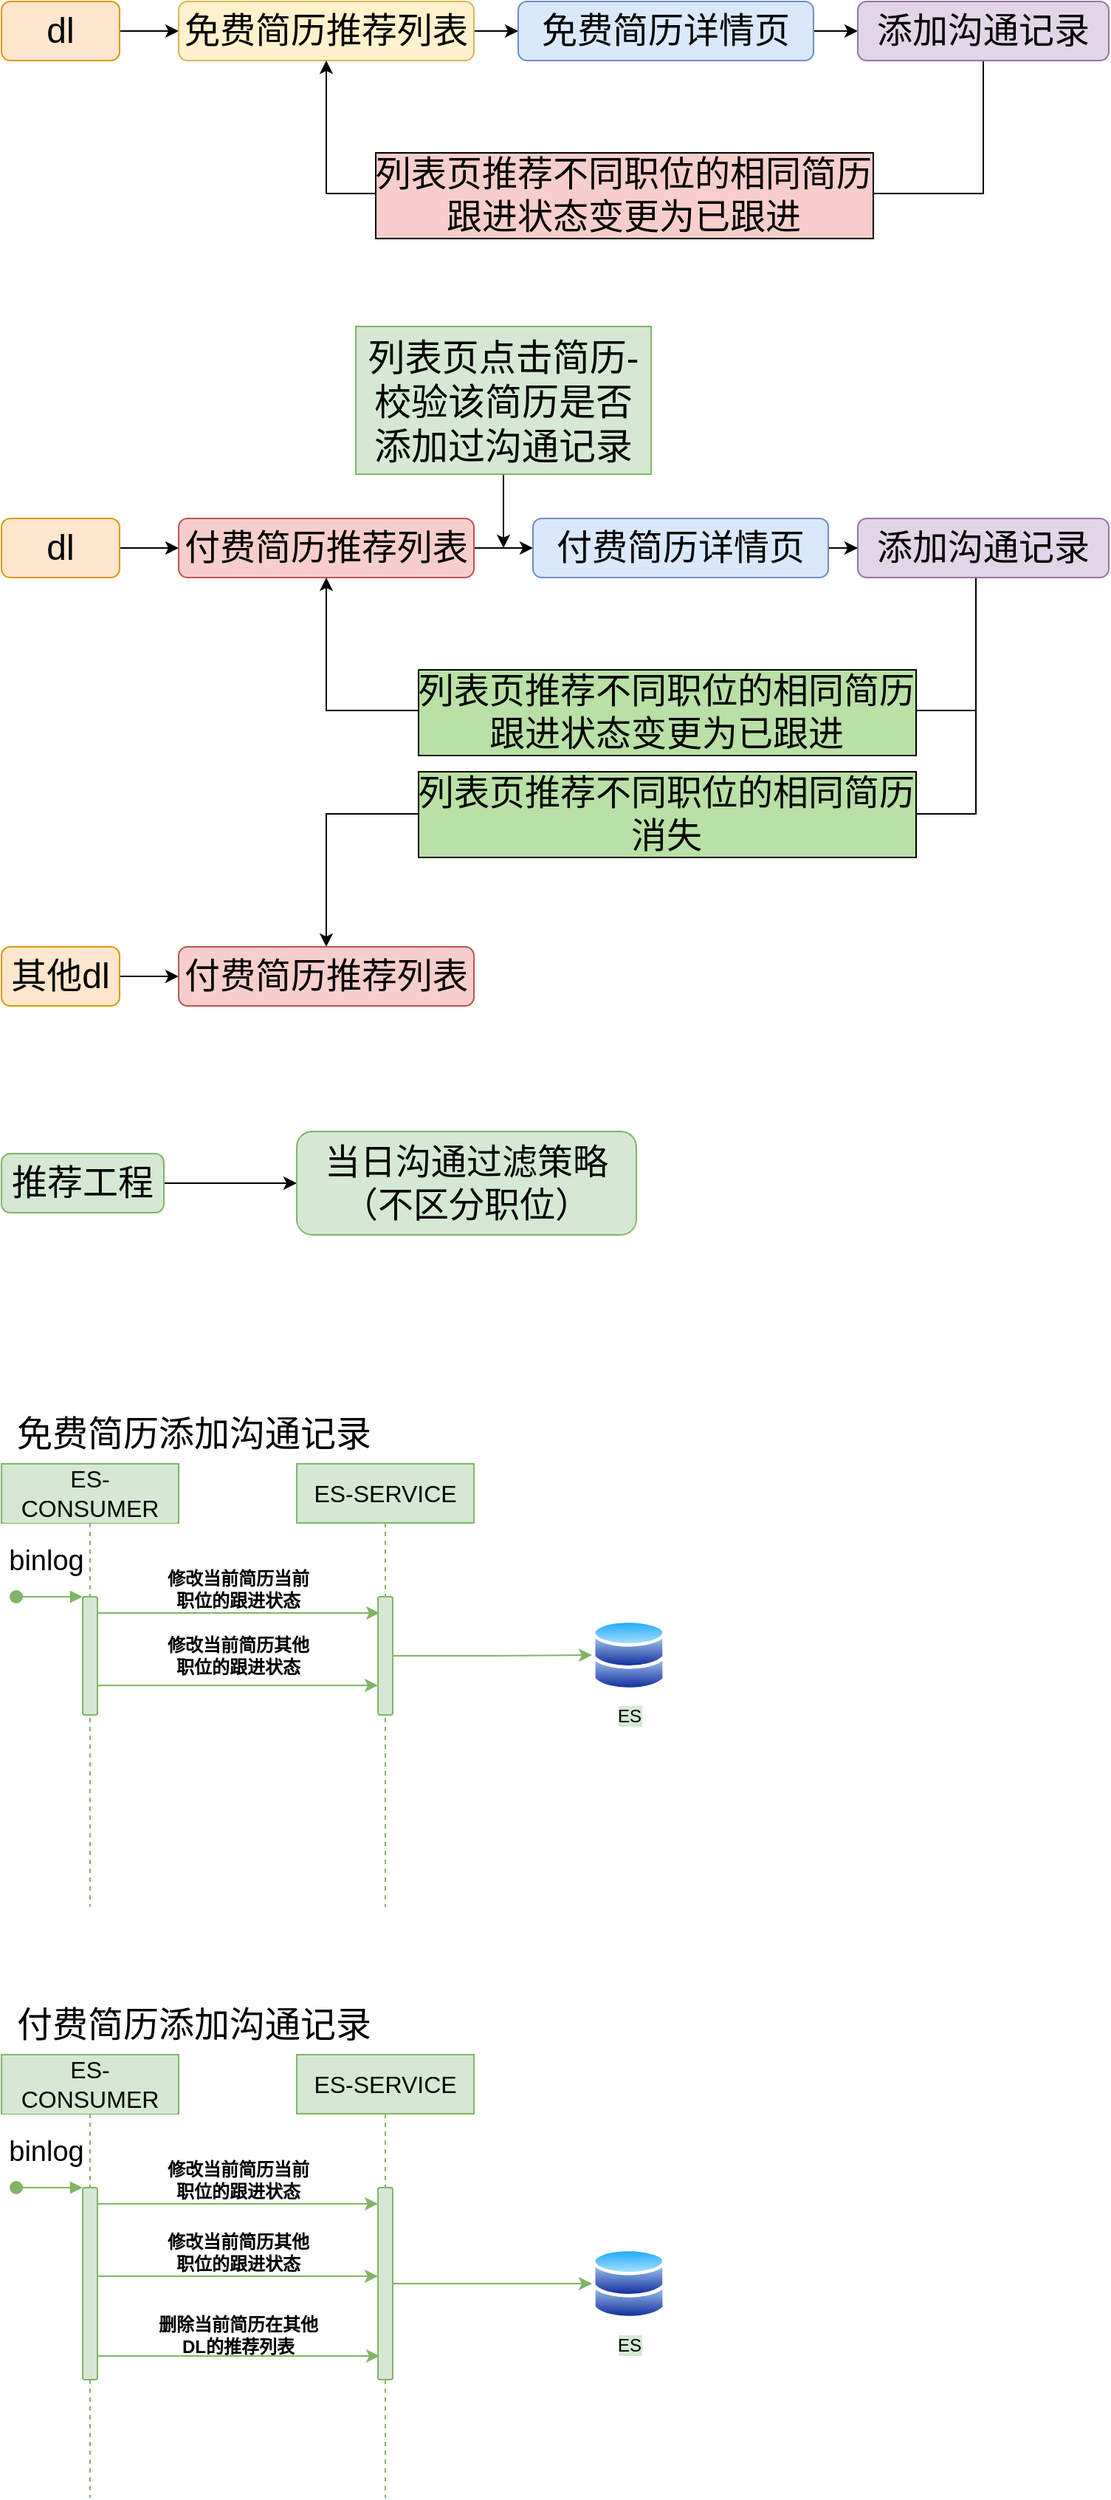 <mxfile version="20.4.1" type="github">
  <diagram id="sYPm4JJddVuIYyghLmJY" name="第 1 页">
    <mxGraphModel dx="1351" dy="929" grid="0" gridSize="10" guides="1" tooltips="1" connect="1" arrows="1" fold="1" page="0" pageScale="1" pageWidth="827" pageHeight="1169" math="0" shadow="0">
      <root>
        <mxCell id="0" />
        <mxCell id="1" parent="0" />
        <mxCell id="LWuJ64vNX8WBU4MSDf6A-3" value="" style="edgeStyle=orthogonalEdgeStyle;rounded=0;orthogonalLoop=1;jettySize=auto;html=1;fontSize=24;" edge="1" parent="1" source="LWuJ64vNX8WBU4MSDf6A-1" target="LWuJ64vNX8WBU4MSDf6A-2">
          <mxGeometry relative="1" as="geometry" />
        </mxCell>
        <mxCell id="LWuJ64vNX8WBU4MSDf6A-1" value="dl" style="rounded=1;whiteSpace=wrap;html=1;fontSize=24;fillColor=#ffe6cc;strokeColor=#d79b00;" vertex="1" parent="1">
          <mxGeometry x="-120" y="-20" width="80" height="40" as="geometry" />
        </mxCell>
        <mxCell id="LWuJ64vNX8WBU4MSDf6A-5" value="" style="edgeStyle=orthogonalEdgeStyle;rounded=0;orthogonalLoop=1;jettySize=auto;html=1;fontSize=24;" edge="1" parent="1" source="LWuJ64vNX8WBU4MSDf6A-2" target="LWuJ64vNX8WBU4MSDf6A-4">
          <mxGeometry relative="1" as="geometry" />
        </mxCell>
        <mxCell id="LWuJ64vNX8WBU4MSDf6A-2" value="免费简历推荐列表" style="rounded=1;whiteSpace=wrap;html=1;fontSize=24;fillColor=#fff2cc;strokeColor=#d6b656;" vertex="1" parent="1">
          <mxGeometry y="-20" width="200" height="40" as="geometry" />
        </mxCell>
        <mxCell id="LWuJ64vNX8WBU4MSDf6A-7" value="" style="edgeStyle=orthogonalEdgeStyle;rounded=0;orthogonalLoop=1;jettySize=auto;html=1;fontSize=24;" edge="1" parent="1" source="LWuJ64vNX8WBU4MSDf6A-4" target="LWuJ64vNX8WBU4MSDf6A-6">
          <mxGeometry relative="1" as="geometry" />
        </mxCell>
        <mxCell id="LWuJ64vNX8WBU4MSDf6A-4" value="免费简历详情页" style="rounded=1;whiteSpace=wrap;html=1;fontSize=24;fillColor=#dae8fc;strokeColor=#6c8ebf;" vertex="1" parent="1">
          <mxGeometry x="230" y="-20" width="200" height="40" as="geometry" />
        </mxCell>
        <mxCell id="LWuJ64vNX8WBU4MSDf6A-21" style="edgeStyle=orthogonalEdgeStyle;rounded=0;orthogonalLoop=1;jettySize=auto;html=1;entryX=0.5;entryY=1;entryDx=0;entryDy=0;fontSize=24;" edge="1" parent="1" source="LWuJ64vNX8WBU4MSDf6A-6" target="LWuJ64vNX8WBU4MSDf6A-2">
          <mxGeometry relative="1" as="geometry">
            <Array as="points">
              <mxPoint x="545" y="110" />
              <mxPoint x="100" y="110" />
            </Array>
          </mxGeometry>
        </mxCell>
        <mxCell id="LWuJ64vNX8WBU4MSDf6A-22" value="列表页推荐不同职位的相同简历&lt;br&gt;跟进状态变更为已跟进" style="edgeLabel;html=1;align=center;verticalAlign=middle;resizable=0;points=[];fontSize=24;labelBorderColor=#000000;labelBackgroundColor=#F8CECC;" vertex="1" connectable="0" parent="LWuJ64vNX8WBU4MSDf6A-21">
          <mxGeometry x="0.069" y="1" relative="1" as="geometry">
            <mxPoint as="offset" />
          </mxGeometry>
        </mxCell>
        <mxCell id="LWuJ64vNX8WBU4MSDf6A-6" value="添加沟通记录" style="rounded=1;whiteSpace=wrap;html=1;fontSize=24;fillColor=#e1d5e7;strokeColor=#9673a6;" vertex="1" parent="1">
          <mxGeometry x="460" y="-20" width="170" height="40" as="geometry" />
        </mxCell>
        <mxCell id="LWuJ64vNX8WBU4MSDf6A-32" value="" style="edgeStyle=orthogonalEdgeStyle;rounded=0;orthogonalLoop=1;jettySize=auto;html=1;fontSize=24;" edge="1" parent="1" source="LWuJ64vNX8WBU4MSDf6A-33" target="LWuJ64vNX8WBU4MSDf6A-35">
          <mxGeometry relative="1" as="geometry" />
        </mxCell>
        <mxCell id="LWuJ64vNX8WBU4MSDf6A-33" value="dl" style="rounded=1;whiteSpace=wrap;html=1;fontSize=24;fillColor=#ffe6cc;strokeColor=#d79b00;" vertex="1" parent="1">
          <mxGeometry x="-120" y="330" width="80" height="40" as="geometry" />
        </mxCell>
        <mxCell id="LWuJ64vNX8WBU4MSDf6A-34" value="" style="edgeStyle=orthogonalEdgeStyle;rounded=0;orthogonalLoop=1;jettySize=auto;html=1;fontSize=24;" edge="1" parent="1" source="LWuJ64vNX8WBU4MSDf6A-35" target="LWuJ64vNX8WBU4MSDf6A-37">
          <mxGeometry relative="1" as="geometry" />
        </mxCell>
        <mxCell id="LWuJ64vNX8WBU4MSDf6A-35" value="付费简历推荐列表" style="rounded=1;whiteSpace=wrap;html=1;fontSize=24;fillColor=#f8cecc;strokeColor=#b85450;" vertex="1" parent="1">
          <mxGeometry y="330" width="200" height="40" as="geometry" />
        </mxCell>
        <mxCell id="LWuJ64vNX8WBU4MSDf6A-36" value="" style="edgeStyle=orthogonalEdgeStyle;rounded=0;orthogonalLoop=1;jettySize=auto;html=1;fontSize=24;" edge="1" parent="1" source="LWuJ64vNX8WBU4MSDf6A-37" target="LWuJ64vNX8WBU4MSDf6A-40">
          <mxGeometry relative="1" as="geometry" />
        </mxCell>
        <mxCell id="LWuJ64vNX8WBU4MSDf6A-37" value="付费简历详情页" style="rounded=1;whiteSpace=wrap;html=1;fontSize=24;fillColor=#dae8fc;strokeColor=#6c8ebf;" vertex="1" parent="1">
          <mxGeometry x="240" y="330" width="200" height="40" as="geometry" />
        </mxCell>
        <mxCell id="LWuJ64vNX8WBU4MSDf6A-38" style="edgeStyle=orthogonalEdgeStyle;rounded=0;orthogonalLoop=1;jettySize=auto;html=1;entryX=0.5;entryY=1;entryDx=0;entryDy=0;fontSize=24;" edge="1" parent="1" source="LWuJ64vNX8WBU4MSDf6A-40" target="LWuJ64vNX8WBU4MSDf6A-35">
          <mxGeometry relative="1" as="geometry">
            <Array as="points">
              <mxPoint x="540" y="460" />
              <mxPoint x="100" y="460" />
            </Array>
          </mxGeometry>
        </mxCell>
        <mxCell id="LWuJ64vNX8WBU4MSDf6A-39" value="列表页推荐不同职位的相同简历&lt;br&gt;跟进状态变更为已跟进" style="edgeLabel;html=1;align=center;verticalAlign=middle;resizable=0;points=[];fontSize=24;labelBorderColor=#000000;labelBackgroundColor=#B9E0A5;" vertex="1" connectable="0" parent="LWuJ64vNX8WBU4MSDf6A-38">
          <mxGeometry x="0.069" y="1" relative="1" as="geometry">
            <mxPoint x="31" as="offset" />
          </mxGeometry>
        </mxCell>
        <mxCell id="LWuJ64vNX8WBU4MSDf6A-46" style="edgeStyle=orthogonalEdgeStyle;rounded=0;orthogonalLoop=1;jettySize=auto;html=1;fontSize=24;entryX=0.5;entryY=0;entryDx=0;entryDy=0;" edge="1" parent="1" target="LWuJ64vNX8WBU4MSDf6A-44">
          <mxGeometry relative="1" as="geometry">
            <mxPoint x="590" y="370" as="sourcePoint" />
            <mxPoint x="140" y="707" as="targetPoint" />
            <Array as="points">
              <mxPoint x="540" y="370" />
              <mxPoint x="540" y="530" />
              <mxPoint x="100" y="530" />
            </Array>
          </mxGeometry>
        </mxCell>
        <mxCell id="LWuJ64vNX8WBU4MSDf6A-47" value="&lt;span style=&quot;&quot;&gt;列表页推荐不同职位的相同简历&lt;/span&gt;&lt;br&gt;消失" style="edgeLabel;html=1;align=center;verticalAlign=middle;resizable=0;points=[];fontSize=24;labelBorderColor=default;labelBackgroundColor=#B9E0A5;" vertex="1" connectable="0" parent="LWuJ64vNX8WBU4MSDf6A-46">
          <mxGeometry x="0.236" y="3" relative="1" as="geometry">
            <mxPoint x="37" y="-3" as="offset" />
          </mxGeometry>
        </mxCell>
        <mxCell id="LWuJ64vNX8WBU4MSDf6A-40" value="添加沟通记录" style="rounded=1;whiteSpace=wrap;html=1;fontSize=24;fillColor=#e1d5e7;strokeColor=#9673a6;" vertex="1" parent="1">
          <mxGeometry x="460" y="330" width="170" height="40" as="geometry" />
        </mxCell>
        <mxCell id="LWuJ64vNX8WBU4MSDf6A-45" style="edgeStyle=orthogonalEdgeStyle;rounded=0;orthogonalLoop=1;jettySize=auto;html=1;entryX=0;entryY=0.5;entryDx=0;entryDy=0;fontSize=24;" edge="1" parent="1" source="LWuJ64vNX8WBU4MSDf6A-41" target="LWuJ64vNX8WBU4MSDf6A-44">
          <mxGeometry relative="1" as="geometry" />
        </mxCell>
        <mxCell id="LWuJ64vNX8WBU4MSDf6A-41" value="其他dl" style="rounded=1;whiteSpace=wrap;html=1;fontSize=24;fillColor=#ffe6cc;strokeColor=#d79b00;" vertex="1" parent="1">
          <mxGeometry x="-120" y="620" width="80" height="40" as="geometry" />
        </mxCell>
        <mxCell id="LWuJ64vNX8WBU4MSDf6A-44" value="付费简历推荐列表" style="rounded=1;whiteSpace=wrap;html=1;fontSize=24;fillColor=#f8cecc;strokeColor=#b85450;" vertex="1" parent="1">
          <mxGeometry y="620" width="200" height="40" as="geometry" />
        </mxCell>
        <mxCell id="LWuJ64vNX8WBU4MSDf6A-53" style="edgeStyle=orthogonalEdgeStyle;rounded=0;orthogonalLoop=1;jettySize=auto;html=1;fontSize=25;" edge="1" parent="1" source="LWuJ64vNX8WBU4MSDf6A-48">
          <mxGeometry relative="1" as="geometry">
            <mxPoint x="220" y="350" as="targetPoint" />
            <Array as="points">
              <mxPoint x="220" y="290" />
              <mxPoint x="220" y="290" />
            </Array>
          </mxGeometry>
        </mxCell>
        <mxCell id="LWuJ64vNX8WBU4MSDf6A-48" value="列表页点击简历-校验该简历是否添加过沟通记录" style="rounded=0;whiteSpace=wrap;html=1;labelBackgroundColor=#D5E8D4;labelBorderColor=none;fontSize=25;fillColor=#d5e8d4;strokeColor=#82b366;" vertex="1" parent="1">
          <mxGeometry x="120" y="200" width="200" height="100" as="geometry" />
        </mxCell>
        <mxCell id="LWuJ64vNX8WBU4MSDf6A-54" value="ES-CONSUMER" style="shape=umlLifeline;perimeter=lifelinePerimeter;whiteSpace=wrap;html=1;container=1;collapsible=0;recursiveResize=0;outlineConnect=0;rounded=0;fontFamily=Helvetica;fontSize=16;strokeColor=#82b366;fillColor=#d5e8d4;labelBackgroundColor=#D5E8D4;labelBorderColor=none;" vertex="1" parent="1">
          <mxGeometry x="-120" y="970" width="120" height="300" as="geometry" />
        </mxCell>
        <mxCell id="LWuJ64vNX8WBU4MSDf6A-55" value="" style="html=1;points=[];perimeter=orthogonalPerimeter;rounded=1;fontFamily=Helvetica;fontSize=19;strokeColor=#82b366;fillColor=#d5e8d4;labelBackgroundColor=#D5E8D4;labelBorderColor=none;" vertex="1" parent="LWuJ64vNX8WBU4MSDf6A-54">
          <mxGeometry x="55" y="90" width="10" height="80" as="geometry" />
        </mxCell>
        <mxCell id="LWuJ64vNX8WBU4MSDf6A-56" value="binlog" style="html=1;verticalAlign=bottom;startArrow=oval;endArrow=block;startSize=8;rounded=0;fontFamily=Helvetica;fontSize=19;fontColor=default;fillColor=#d5e8d4;strokeColor=#82b366;" edge="1" parent="LWuJ64vNX8WBU4MSDf6A-54" target="LWuJ64vNX8WBU4MSDf6A-55">
          <mxGeometry x="-0.111" y="10" relative="1" as="geometry">
            <mxPoint x="10" y="90" as="sourcePoint" />
            <mxPoint as="offset" />
          </mxGeometry>
        </mxCell>
        <mxCell id="LWuJ64vNX8WBU4MSDf6A-60" value="ES-SERVICE" style="shape=umlLifeline;perimeter=lifelinePerimeter;whiteSpace=wrap;html=1;container=1;collapsible=0;recursiveResize=0;outlineConnect=0;rounded=0;fontFamily=Helvetica;fontSize=16;strokeColor=#82b366;fillColor=#d5e8d4;labelBackgroundColor=#D5E8D4;labelBorderColor=none;" vertex="1" parent="1">
          <mxGeometry x="80" y="970" width="120" height="300" as="geometry" />
        </mxCell>
        <mxCell id="LWuJ64vNX8WBU4MSDf6A-61" value="" style="html=1;points=[];perimeter=orthogonalPerimeter;rounded=1;fontFamily=Helvetica;fontSize=19;strokeColor=#82b366;fillColor=#d5e8d4;labelBackgroundColor=#D5E8D4;labelBorderColor=none;" vertex="1" parent="LWuJ64vNX8WBU4MSDf6A-60">
          <mxGeometry x="55" y="90" width="10" height="80" as="geometry" />
        </mxCell>
        <mxCell id="LWuJ64vNX8WBU4MSDf6A-64" style="edgeStyle=orthogonalEdgeStyle;rounded=0;orthogonalLoop=1;jettySize=auto;html=1;entryX=0.1;entryY=0.138;entryDx=0;entryDy=0;entryPerimeter=0;fontSize=25;fillColor=#d5e8d4;strokeColor=#82b366;" edge="1" parent="1" source="LWuJ64vNX8WBU4MSDf6A-55" target="LWuJ64vNX8WBU4MSDf6A-61">
          <mxGeometry relative="1" as="geometry">
            <Array as="points">
              <mxPoint y="1071" />
              <mxPoint y="1071" />
            </Array>
          </mxGeometry>
        </mxCell>
        <mxCell id="LWuJ64vNX8WBU4MSDf6A-65" value="修改当前简历当前&lt;br&gt;职位的跟进状态" style="text;html=1;align=center;verticalAlign=middle;resizable=0;points=[];autosize=1;strokeColor=none;fillColor=none;fontSize=12;fontStyle=1" vertex="1" parent="1">
          <mxGeometry x="-20" y="1035" width="120" height="40" as="geometry" />
        </mxCell>
        <mxCell id="LWuJ64vNX8WBU4MSDf6A-67" value="ES&lt;br&gt;" style="aspect=fixed;perimeter=ellipsePerimeter;html=1;align=center;shadow=0;dashed=0;spacingTop=3;image;image=img/lib/active_directory/databases.svg;rounded=0;labelBackgroundColor=#D5E8D4;labelBorderColor=none;fontSize=12;" vertex="1" parent="1">
          <mxGeometry x="280" y="1075" width="50" height="49" as="geometry" />
        </mxCell>
        <mxCell id="LWuJ64vNX8WBU4MSDf6A-68" style="edgeStyle=orthogonalEdgeStyle;rounded=0;orthogonalLoop=1;jettySize=auto;html=1;entryX=0;entryY=0.5;entryDx=0;entryDy=0;fontSize=12;fillColor=#d5e8d4;strokeColor=#82b366;" edge="1" parent="1" source="LWuJ64vNX8WBU4MSDf6A-61" target="LWuJ64vNX8WBU4MSDf6A-67">
          <mxGeometry relative="1" as="geometry" />
        </mxCell>
        <mxCell id="LWuJ64vNX8WBU4MSDf6A-69" style="edgeStyle=orthogonalEdgeStyle;rounded=0;orthogonalLoop=1;jettySize=auto;html=1;fontSize=12;entryX=0;entryY=0.75;entryDx=0;entryDy=0;entryPerimeter=0;fillColor=#d5e8d4;strokeColor=#82b366;" edge="1" parent="1" source="LWuJ64vNX8WBU4MSDf6A-55" target="LWuJ64vNX8WBU4MSDf6A-61">
          <mxGeometry relative="1" as="geometry">
            <mxPoint x="130" y="1120" as="targetPoint" />
            <Array as="points">
              <mxPoint x="-10" y="1120" />
              <mxPoint x="-10" y="1120" />
            </Array>
          </mxGeometry>
        </mxCell>
        <mxCell id="LWuJ64vNX8WBU4MSDf6A-70" value="修改当前简历其他&lt;br&gt;职位的跟进状态" style="text;html=1;align=center;verticalAlign=middle;resizable=0;points=[];autosize=1;strokeColor=none;fillColor=none;fontSize=12;fontStyle=1" vertex="1" parent="1">
          <mxGeometry x="-20" y="1079.5" width="120" height="40" as="geometry" />
        </mxCell>
        <mxCell id="LWuJ64vNX8WBU4MSDf6A-71" value="免费简历添加沟通记录" style="text;html=1;align=center;verticalAlign=middle;resizable=0;points=[];autosize=1;strokeColor=none;fillColor=none;fontSize=24;" vertex="1" parent="1">
          <mxGeometry x="-120" y="930" width="260" height="40" as="geometry" />
        </mxCell>
        <mxCell id="LWuJ64vNX8WBU4MSDf6A-72" value="ES-CONSUMER" style="shape=umlLifeline;perimeter=lifelinePerimeter;whiteSpace=wrap;html=1;container=1;collapsible=0;recursiveResize=0;outlineConnect=0;rounded=0;fontFamily=Helvetica;fontSize=16;strokeColor=#82b366;fillColor=#d5e8d4;labelBackgroundColor=#D5E8D4;labelBorderColor=none;" vertex="1" parent="1">
          <mxGeometry x="-120" y="1370" width="120" height="300" as="geometry" />
        </mxCell>
        <mxCell id="LWuJ64vNX8WBU4MSDf6A-73" value="" style="html=1;points=[];perimeter=orthogonalPerimeter;rounded=1;fontFamily=Helvetica;fontSize=19;strokeColor=#82b366;fillColor=#d5e8d4;labelBackgroundColor=#D5E8D4;labelBorderColor=none;" vertex="1" parent="LWuJ64vNX8WBU4MSDf6A-72">
          <mxGeometry x="55" y="90" width="10" height="130" as="geometry" />
        </mxCell>
        <mxCell id="LWuJ64vNX8WBU4MSDf6A-74" value="binlog" style="html=1;verticalAlign=bottom;startArrow=oval;endArrow=block;startSize=8;rounded=0;fontFamily=Helvetica;fontSize=19;fontColor=default;fillColor=#d5e8d4;strokeColor=#82b366;" edge="1" parent="LWuJ64vNX8WBU4MSDf6A-72" target="LWuJ64vNX8WBU4MSDf6A-73">
          <mxGeometry x="-0.111" y="10" relative="1" as="geometry">
            <mxPoint x="10" y="90" as="sourcePoint" />
            <mxPoint as="offset" />
          </mxGeometry>
        </mxCell>
        <mxCell id="LWuJ64vNX8WBU4MSDf6A-75" value="ES-SERVICE" style="shape=umlLifeline;perimeter=lifelinePerimeter;whiteSpace=wrap;html=1;container=1;collapsible=0;recursiveResize=0;outlineConnect=0;rounded=0;fontFamily=Helvetica;fontSize=16;strokeColor=#82b366;fillColor=#d5e8d4;labelBackgroundColor=#D5E8D4;labelBorderColor=none;" vertex="1" parent="1">
          <mxGeometry x="80" y="1370" width="120" height="300" as="geometry" />
        </mxCell>
        <mxCell id="LWuJ64vNX8WBU4MSDf6A-76" value="" style="html=1;points=[];perimeter=orthogonalPerimeter;rounded=1;fontFamily=Helvetica;fontSize=19;strokeColor=#82b366;fillColor=#d5e8d4;labelBackgroundColor=#D5E8D4;labelBorderColor=none;" vertex="1" parent="LWuJ64vNX8WBU4MSDf6A-75">
          <mxGeometry x="55" y="90" width="10" height="130" as="geometry" />
        </mxCell>
        <mxCell id="LWuJ64vNX8WBU4MSDf6A-78" value="修改当前简历当前&lt;br&gt;职位的跟进状态" style="text;html=1;align=center;verticalAlign=middle;resizable=0;points=[];autosize=1;strokeColor=none;fillColor=none;fontSize=12;fontStyle=1" vertex="1" parent="1">
          <mxGeometry x="-20" y="1435" width="120" height="40" as="geometry" />
        </mxCell>
        <mxCell id="LWuJ64vNX8WBU4MSDf6A-79" value="ES&lt;br&gt;" style="aspect=fixed;perimeter=ellipsePerimeter;html=1;align=center;shadow=0;dashed=0;spacingTop=3;image;image=img/lib/active_directory/databases.svg;rounded=0;labelBackgroundColor=#D5E8D4;labelBorderColor=none;fontSize=12;" vertex="1" parent="1">
          <mxGeometry x="280" y="1500.5" width="50" height="49" as="geometry" />
        </mxCell>
        <mxCell id="LWuJ64vNX8WBU4MSDf6A-80" style="edgeStyle=orthogonalEdgeStyle;rounded=0;orthogonalLoop=1;jettySize=auto;html=1;entryX=0;entryY=0.5;entryDx=0;entryDy=0;fontSize=12;fillColor=#d5e8d4;strokeColor=#82b366;" edge="1" parent="1" source="LWuJ64vNX8WBU4MSDf6A-76" target="LWuJ64vNX8WBU4MSDf6A-79">
          <mxGeometry relative="1" as="geometry" />
        </mxCell>
        <mxCell id="LWuJ64vNX8WBU4MSDf6A-81" style="edgeStyle=orthogonalEdgeStyle;rounded=0;orthogonalLoop=1;jettySize=auto;html=1;fontSize=12;fillColor=#d5e8d4;strokeColor=#82b366;" edge="1" parent="1" source="LWuJ64vNX8WBU4MSDf6A-73">
          <mxGeometry relative="1" as="geometry">
            <mxPoint x="135" y="1520" as="targetPoint" />
            <Array as="points">
              <mxPoint x="-10" y="1520" />
              <mxPoint x="-10" y="1520" />
            </Array>
          </mxGeometry>
        </mxCell>
        <mxCell id="LWuJ64vNX8WBU4MSDf6A-82" value="修改当前简历其他&lt;br&gt;职位的跟进状态" style="text;html=1;align=center;verticalAlign=middle;resizable=0;points=[];autosize=1;strokeColor=none;fillColor=none;fontSize=12;fontStyle=1" vertex="1" parent="1">
          <mxGeometry x="-20" y="1484" width="120" height="40" as="geometry" />
        </mxCell>
        <mxCell id="LWuJ64vNX8WBU4MSDf6A-83" value="付费简历添加沟通记录" style="text;html=1;align=center;verticalAlign=middle;resizable=0;points=[];autosize=1;strokeColor=none;fillColor=none;fontSize=24;" vertex="1" parent="1">
          <mxGeometry x="-120" y="1330" width="260" height="40" as="geometry" />
        </mxCell>
        <mxCell id="LWuJ64vNX8WBU4MSDf6A-84" style="edgeStyle=orthogonalEdgeStyle;rounded=0;orthogonalLoop=1;jettySize=auto;html=1;entryX=0;entryY=0.085;entryDx=0;entryDy=0;entryPerimeter=0;fontSize=24;fillColor=#d5e8d4;strokeColor=#82b366;" edge="1" parent="1" source="LWuJ64vNX8WBU4MSDf6A-73" target="LWuJ64vNX8WBU4MSDf6A-76">
          <mxGeometry relative="1" as="geometry">
            <Array as="points">
              <mxPoint x="-10" y="1471" />
              <mxPoint x="-10" y="1471" />
            </Array>
          </mxGeometry>
        </mxCell>
        <mxCell id="LWuJ64vNX8WBU4MSDf6A-85" style="edgeStyle=orthogonalEdgeStyle;rounded=0;orthogonalLoop=1;jettySize=auto;html=1;entryX=0.1;entryY=0.877;entryDx=0;entryDy=0;entryPerimeter=0;fontSize=24;fillColor=#d5e8d4;strokeColor=#82b366;" edge="1" parent="1" source="LWuJ64vNX8WBU4MSDf6A-73" target="LWuJ64vNX8WBU4MSDf6A-76">
          <mxGeometry relative="1" as="geometry">
            <Array as="points">
              <mxPoint x="-10" y="1574" />
              <mxPoint x="-10" y="1574" />
            </Array>
          </mxGeometry>
        </mxCell>
        <mxCell id="LWuJ64vNX8WBU4MSDf6A-86" value="删除当前简历在其他&lt;br&gt;DL的推荐列表" style="text;html=1;align=center;verticalAlign=middle;resizable=0;points=[];autosize=1;strokeColor=none;fillColor=none;fontSize=12;fontStyle=1" vertex="1" parent="1">
          <mxGeometry x="-25" y="1540" width="130" height="40" as="geometry" />
        </mxCell>
        <mxCell id="LWuJ64vNX8WBU4MSDf6A-89" value="" style="edgeStyle=orthogonalEdgeStyle;rounded=0;orthogonalLoop=1;jettySize=auto;html=1;fontSize=24;" edge="1" parent="1" source="LWuJ64vNX8WBU4MSDf6A-87" target="LWuJ64vNX8WBU4MSDf6A-88">
          <mxGeometry relative="1" as="geometry" />
        </mxCell>
        <mxCell id="LWuJ64vNX8WBU4MSDf6A-87" value="推荐工程" style="rounded=1;whiteSpace=wrap;html=1;labelBackgroundColor=#D5E8D4;labelBorderColor=none;fontSize=24;fillColor=#d5e8d4;strokeColor=#82b366;" vertex="1" parent="1">
          <mxGeometry x="-120" y="760" width="110" height="40" as="geometry" />
        </mxCell>
        <mxCell id="LWuJ64vNX8WBU4MSDf6A-88" value="当日沟通过滤策略（不区分职位）" style="rounded=1;whiteSpace=wrap;html=1;labelBackgroundColor=#D5E8D4;labelBorderColor=none;fontSize=24;fillColor=#d5e8d4;strokeColor=#82b366;" vertex="1" parent="1">
          <mxGeometry x="80" y="745" width="230" height="70" as="geometry" />
        </mxCell>
      </root>
    </mxGraphModel>
  </diagram>
</mxfile>
